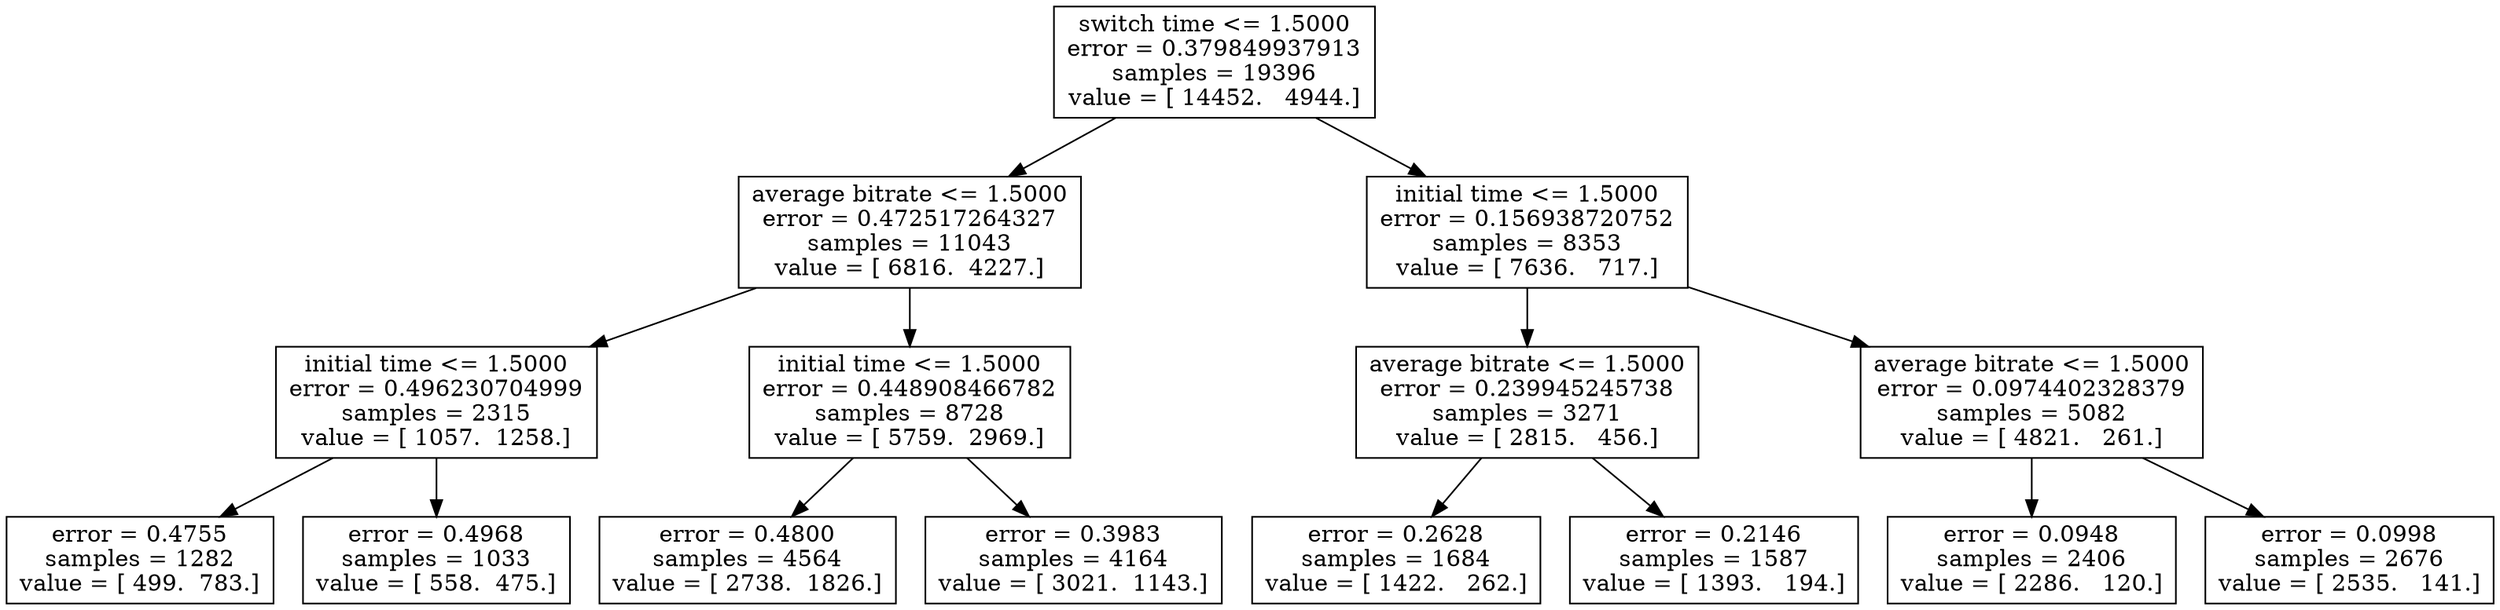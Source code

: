 digraph Tree {
0 [label="switch time <= 1.5000\nerror = 0.379849937913\nsamples = 19396\nvalue = [ 14452.   4944.]", shape="box"] ;
1 [label="average bitrate <= 1.5000\nerror = 0.472517264327\nsamples = 11043\nvalue = [ 6816.  4227.]", shape="box"] ;
0 -> 1 ;
2 [label="initial time <= 1.5000\nerror = 0.496230704999\nsamples = 2315\nvalue = [ 1057.  1258.]", shape="box"] ;
1 -> 2 ;
3 [label="error = 0.4755\nsamples = 1282\nvalue = [ 499.  783.]", shape="box"] ;
2 -> 3 ;
4 [label="error = 0.4968\nsamples = 1033\nvalue = [ 558.  475.]", shape="box"] ;
2 -> 4 ;
5 [label="initial time <= 1.5000\nerror = 0.448908466782\nsamples = 8728\nvalue = [ 5759.  2969.]", shape="box"] ;
1 -> 5 ;
6 [label="error = 0.4800\nsamples = 4564\nvalue = [ 2738.  1826.]", shape="box"] ;
5 -> 6 ;
7 [label="error = 0.3983\nsamples = 4164\nvalue = [ 3021.  1143.]", shape="box"] ;
5 -> 7 ;
8 [label="initial time <= 1.5000\nerror = 0.156938720752\nsamples = 8353\nvalue = [ 7636.   717.]", shape="box"] ;
0 -> 8 ;
9 [label="average bitrate <= 1.5000\nerror = 0.239945245738\nsamples = 3271\nvalue = [ 2815.   456.]", shape="box"] ;
8 -> 9 ;
10 [label="error = 0.2628\nsamples = 1684\nvalue = [ 1422.   262.]", shape="box"] ;
9 -> 10 ;
11 [label="error = 0.2146\nsamples = 1587\nvalue = [ 1393.   194.]", shape="box"] ;
9 -> 11 ;
12 [label="average bitrate <= 1.5000\nerror = 0.0974402328379\nsamples = 5082\nvalue = [ 4821.   261.]", shape="box"] ;
8 -> 12 ;
13 [label="error = 0.0948\nsamples = 2406\nvalue = [ 2286.   120.]", shape="box"] ;
12 -> 13 ;
14 [label="error = 0.0998\nsamples = 2676\nvalue = [ 2535.   141.]", shape="box"] ;
12 -> 14 ;
}